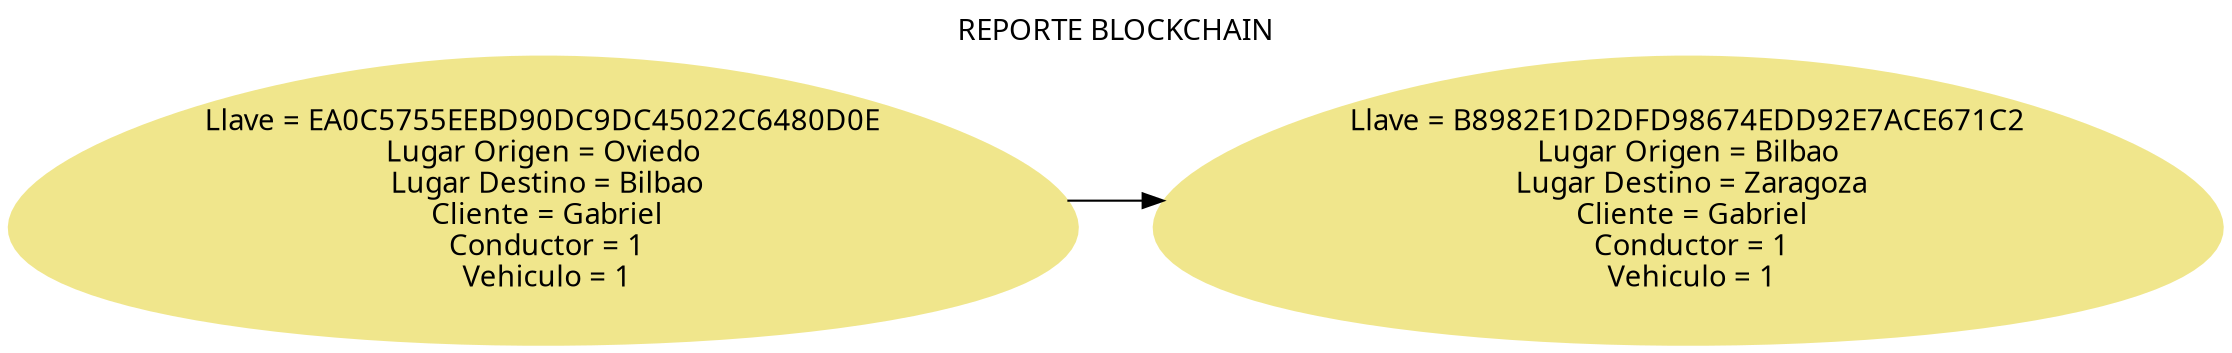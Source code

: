 digraph G {

 rankdir=LR; 
 node[shape = egg, style=filled, color = khaki, fontname = "Century Gothic"]; graph [fontname = "Century Gothic"];
labelloc = "t;"label = "REPORTE BLOCKCHAIN";
xEA0C5755EEBD90DC9DC45022C6480D0E[dir=both label = "Llave = EA0C5755EEBD90DC9DC45022C6480D0E\nLugar Origen = Oviedo\n Lugar Destino = Bilbao\n Cliente = Gabriel\n Conductor = 1\n Vehiculo = 1"]xEA0C5755EEBD90DC9DC45022C6480D0E-> xB8982E1D2DFD98674EDD92E7ACE671C2
xB8982E1D2DFD98674EDD92E7ACE671C2[dir=both label = "Llave = B8982E1D2DFD98674EDD92E7ACE671C2\nLugar Origen = Bilbao\n Lugar Destino = Zaragoza\n Cliente = Gabriel\n Conductor = 1\n Vehiculo = 1"]
}